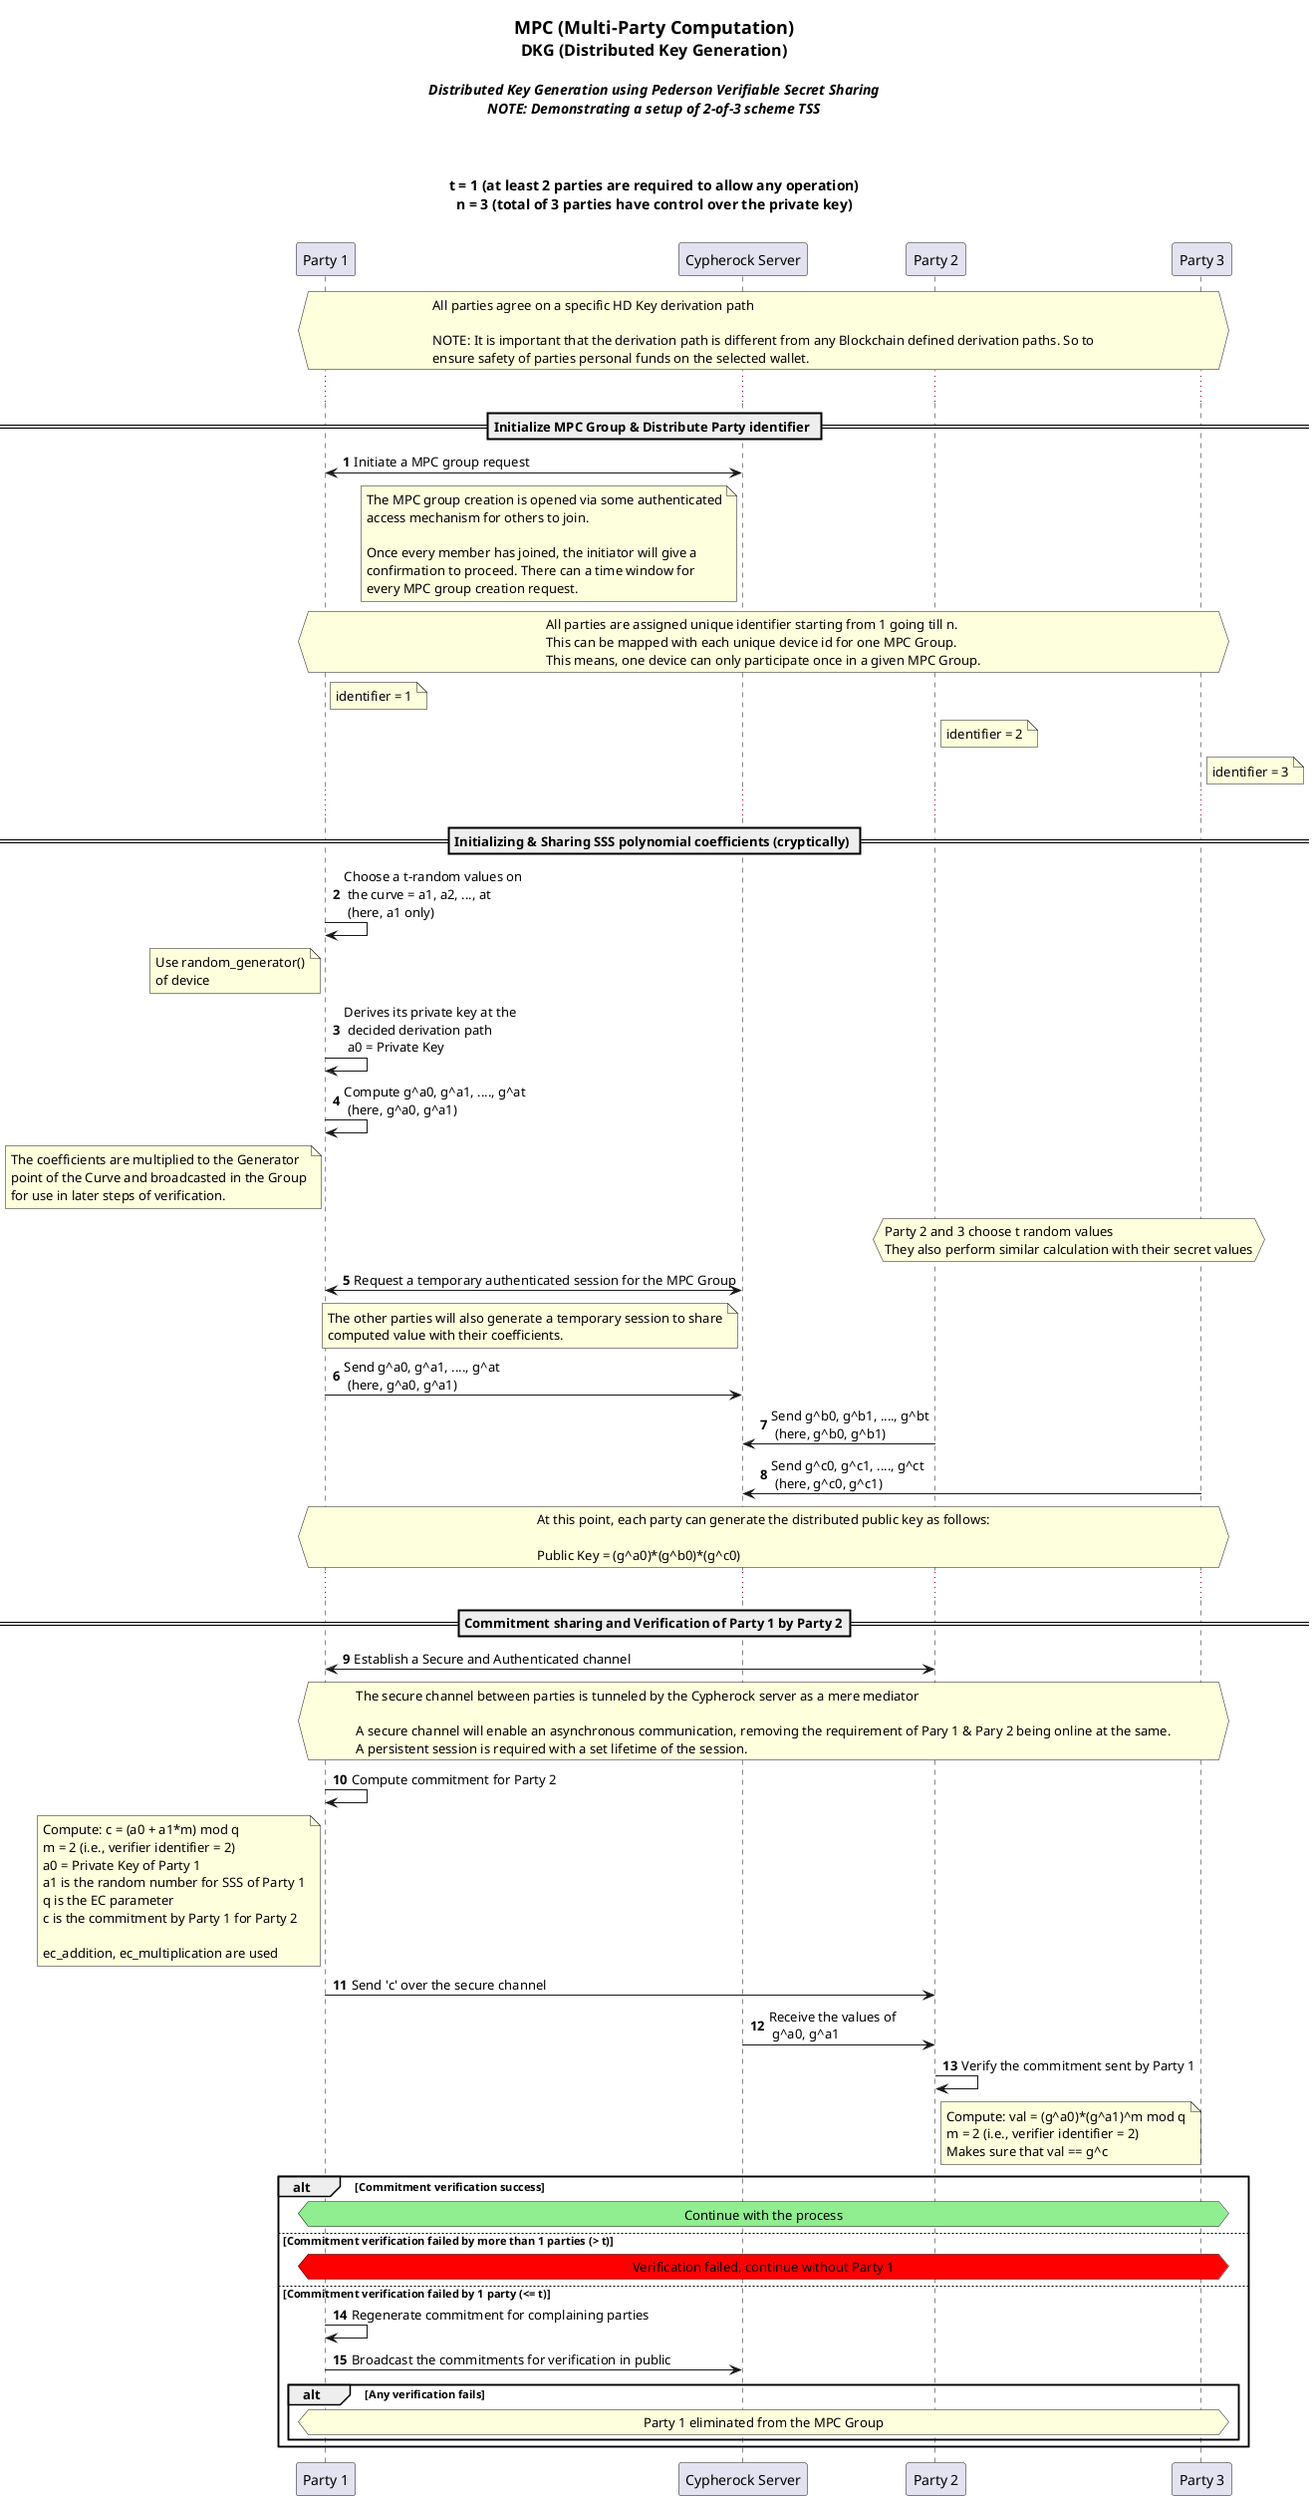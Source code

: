 @startuml

title
..= MPC (Multi-Party Computation)..
..== DKG (Distributed Key Generation)..

<i>Distributed Key Generation using Pederson Verifiable Secret Sharing</i>
<i>NOTE: Demonstrating a setup of 2-of-3 scheme TSS</i>



t = 1 (at least 2 parties are required to allow any operation)
n = 3 (total of 3 parties have control over the private key)

end title

autonumber

participant "Party 1" as p1
participant "Cypherock Server" as server
participant "Party 2" as p2
participant "Party 3" as p3

hnote across
All parties agree on a specific HD Key derivation path

NOTE: It is important that the derivation path is different from any Blockchain defined derivation paths. So to
ensure safety of parties personal funds on the selected wallet.
end note
...

== Initialize MPC Group & Distribute Party identifier ==

p1 <-> server: Initiate a MPC group request
note left of server
  The MPC group creation is opened via some authenticated
  access mechanism for others to join.

  Once every member has joined, the initiator will give a
  confirmation to proceed. There can a time window for
  every MPC group creation request.
end note

hnote across
  All parties are assigned unique identifier starting from 1 going till n.
  This can be mapped with each unique device id for one MPC Group.
  This means, one device can only participate once in a given MPC Group.
end note

note right of p1
  identifier = 1
end note

note right of p2
  identifier = 2
end note

note right of p3
  identifier = 3
end note
...

== Initializing & Sharing SSS polynomial coefficients (cryptically) ==

p1 -> p1: Choose a t-random values on\n the curve = a1, a2, ..., at\n (here, a1 only)
note left of p1
  Use random_generator()
  of device
end note

p1 -> p1: Derives its private key at the\n decided derivation path\n a0 = Private Key
' p2 -> p2: Derives its private key at the\n decided derivation path
' p3 -> p3: Derives its private key at the\n decided derivation path

p1 -> p1: Compute g^a0, g^a1, ...., g^at\n (here, g^a0, g^a1)
note left of p1
  The coefficients are multiplied to the Generator
  point of the Curve and broadcasted in the Group
  for use in later steps of verification.
end note

hnote over p2, p3
  Party 2 and 3 choose t random values
  They also perform similar calculation with their secret values
end note

p1 <-> server: Request a temporary authenticated session for the MPC Group
note left of server
  The other parties will also generate a temporary session to share
  computed value with their coefficients.
end note

p1 -> server: Send g^a0, g^a1, ...., g^at\n (here, g^a0, g^a1)
p2 -> server: Send g^b0, g^b1, ...., g^bt\n (here, g^b0, g^b1)
p3 -> server: Send g^c0, g^c1, ...., g^ct\n (here, g^c0, g^c1)

hnote across
  At this point, each party can generate the distributed public key as follows:

  Public Key = (g^a0)*(g^b0)*(g^c0)
end note

...

== Commitment sharing and Verification of Party 1 by Party 2==

p1 <-> p2: Establish a Secure and Authenticated channel
hnote across
  The secure channel between parties is tunneled by the Cypherock server as a mere mediator

  A secure channel will enable an asynchronous communication, removing the requirement of Pary 1 & Pary 2 being online at the same.
  A persistent session is required with a set lifetime of the session.
end note

p1 -> p1: Compute commitment for Party 2
note left of p1
  Compute: c = (a0 + a1*m) mod q
  m = 2 (i.e., verifier identifier = 2)
  a0 = Private Key of Party 1
  a1 is the random number for SSS of Party 1
  q is the EC parameter
  c is the commitment by Party 1 for Party 2

  ec_addition, ec_multiplication are used
end note

p1 -> p2: Send 'c' over the secure channel

server -> p2: Receive the values of\n g^a0, g^a1
p2 -> p2: Verify the commitment sent by Party 1
note right of p2
  Compute: val = (g^a0)*(g^a1)^m mod q
  m = 2 (i.e., verifier identifier = 2)
  Makes sure that val == g^c
end note

alt Commitment verification success
  hnote across #LightGreen: Continue with the process
else Commitment verification failed by more than 1 parties (> t)
  hnote across #Red: Verification failed, continue without Party 1
else Commitment verification failed by 1 party (<= t)
  p1 -> p1: Regenerate commitment for complaining parties
  p1 -> server: Broadcast the commitments for verification in public
  alt Any verification fails
    hnote across: Party 1 eliminated from the MPC Group
  end
end


@enduml